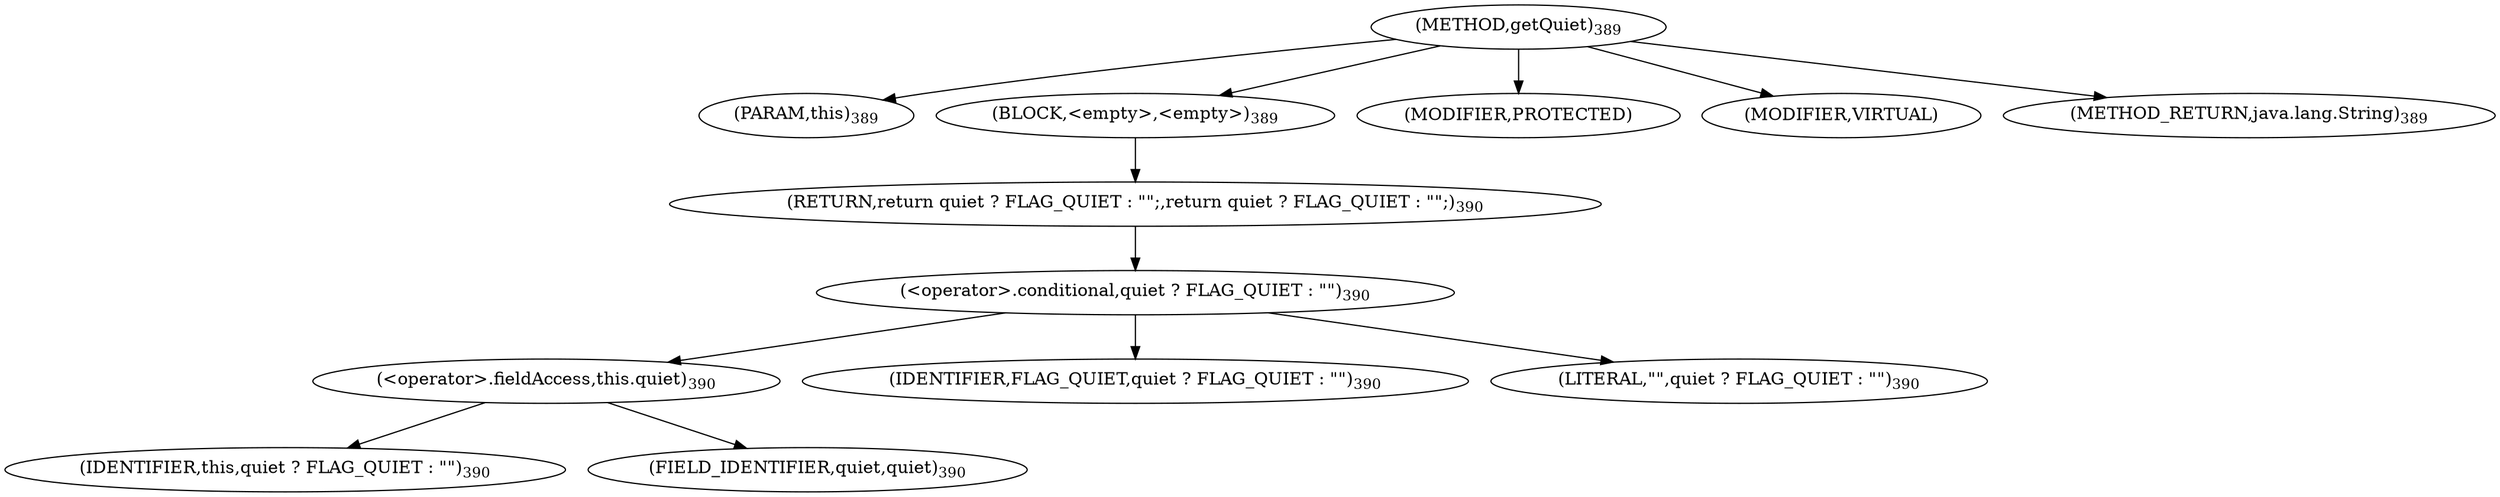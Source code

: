 digraph "getQuiet" {  
"613" [label = <(METHOD,getQuiet)<SUB>389</SUB>> ]
"614" [label = <(PARAM,this)<SUB>389</SUB>> ]
"615" [label = <(BLOCK,&lt;empty&gt;,&lt;empty&gt;)<SUB>389</SUB>> ]
"616" [label = <(RETURN,return quiet ? FLAG_QUIET : &quot;&quot;;,return quiet ? FLAG_QUIET : &quot;&quot;;)<SUB>390</SUB>> ]
"617" [label = <(&lt;operator&gt;.conditional,quiet ? FLAG_QUIET : &quot;&quot;)<SUB>390</SUB>> ]
"618" [label = <(&lt;operator&gt;.fieldAccess,this.quiet)<SUB>390</SUB>> ]
"619" [label = <(IDENTIFIER,this,quiet ? FLAG_QUIET : &quot;&quot;)<SUB>390</SUB>> ]
"620" [label = <(FIELD_IDENTIFIER,quiet,quiet)<SUB>390</SUB>> ]
"621" [label = <(IDENTIFIER,FLAG_QUIET,quiet ? FLAG_QUIET : &quot;&quot;)<SUB>390</SUB>> ]
"622" [label = <(LITERAL,&quot;&quot;,quiet ? FLAG_QUIET : &quot;&quot;)<SUB>390</SUB>> ]
"623" [label = <(MODIFIER,PROTECTED)> ]
"624" [label = <(MODIFIER,VIRTUAL)> ]
"625" [label = <(METHOD_RETURN,java.lang.String)<SUB>389</SUB>> ]
  "613" -> "614" 
  "613" -> "615" 
  "613" -> "623" 
  "613" -> "624" 
  "613" -> "625" 
  "615" -> "616" 
  "616" -> "617" 
  "617" -> "618" 
  "617" -> "621" 
  "617" -> "622" 
  "618" -> "619" 
  "618" -> "620" 
}
